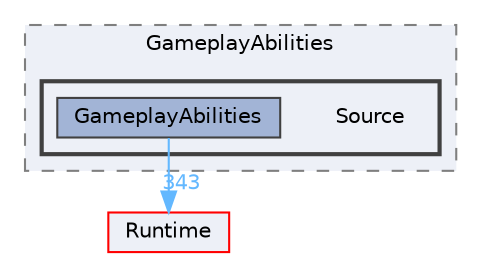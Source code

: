 digraph "Source"
{
 // INTERACTIVE_SVG=YES
 // LATEX_PDF_SIZE
  bgcolor="transparent";
  edge [fontname=Helvetica,fontsize=10,labelfontname=Helvetica,labelfontsize=10];
  node [fontname=Helvetica,fontsize=10,shape=box,height=0.2,width=0.4];
  compound=true
  subgraph clusterdir_f46e717474a1c0a8ef8ba9f0eeb12a5e {
    graph [ bgcolor="#edf0f7", pencolor="grey50", label="GameplayAbilities", fontname=Helvetica,fontsize=10 style="filled,dashed", URL="dir_f46e717474a1c0a8ef8ba9f0eeb12a5e.html",tooltip=""]
  subgraph clusterdir_67c1a443dc23b9e8ea4c93970aabc657 {
    graph [ bgcolor="#edf0f7", pencolor="grey25", label="", fontname=Helvetica,fontsize=10 style="filled,bold", URL="dir_67c1a443dc23b9e8ea4c93970aabc657.html",tooltip=""]
    dir_67c1a443dc23b9e8ea4c93970aabc657 [shape=plaintext, label="Source"];
  dir_cdbc2e5d083bc1bcab6e8761a6256fc8 [label="GameplayAbilities", fillcolor="#a2b4d6", color="grey25", style="filled", URL="dir_cdbc2e5d083bc1bcab6e8761a6256fc8.html",tooltip=""];
  }
  }
  dir_7536b172fbd480bfd146a1b1acd6856b [label="Runtime", fillcolor="#edf0f7", color="red", style="filled", URL="dir_7536b172fbd480bfd146a1b1acd6856b.html",tooltip=""];
  dir_cdbc2e5d083bc1bcab6e8761a6256fc8->dir_7536b172fbd480bfd146a1b1acd6856b [headlabel="343", labeldistance=1.5 headhref="dir_000422_000984.html" href="dir_000422_000984.html" color="steelblue1" fontcolor="steelblue1"];
}
